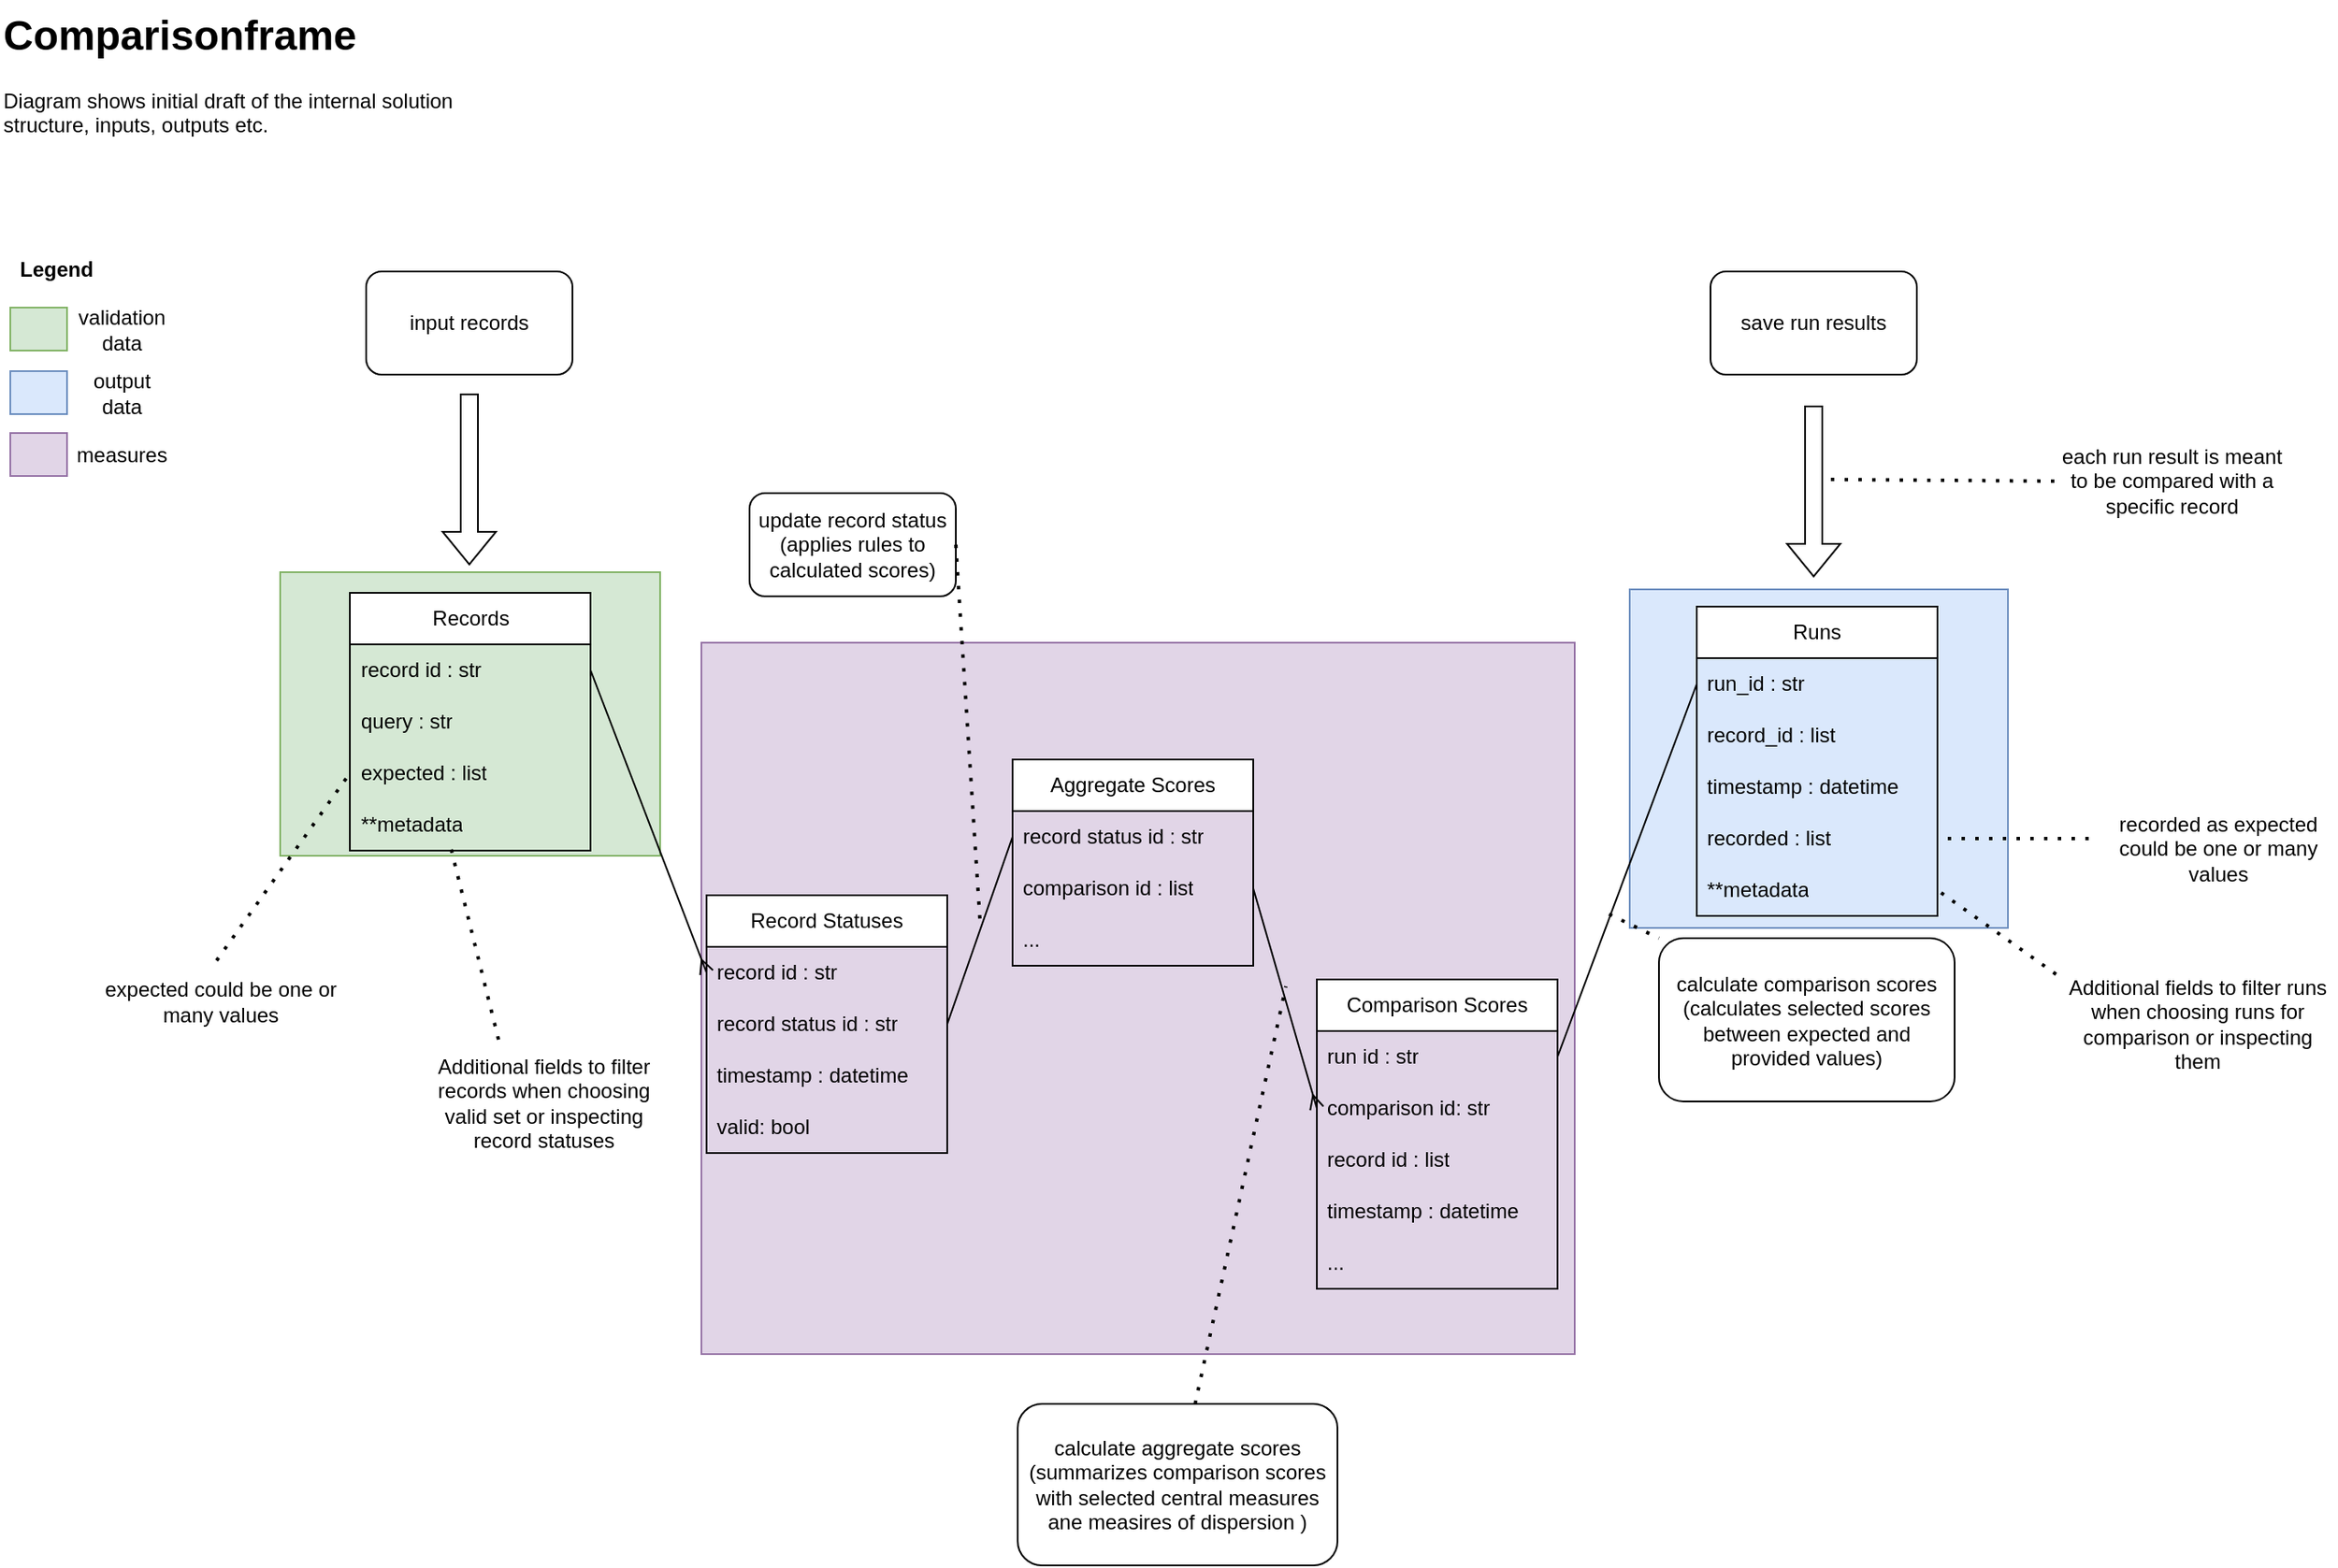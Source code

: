 <mxfile version="24.7.5">
  <diagram name="flow" id="tNR1n5y9OZlqjCuNG1ge">
    <mxGraphModel dx="2635" dy="1270" grid="0" gridSize="10" guides="1" tooltips="1" connect="1" arrows="1" fold="1" page="0" pageScale="1" pageWidth="850" pageHeight="1100" math="0" shadow="0">
      <root>
        <mxCell id="0" />
        <mxCell id="1" parent="0" />
        <mxCell id="OIBrcTe9-NFZS3mEBpfI-48" value="" style="rounded=0;whiteSpace=wrap;html=1;fillColor=#e1d5e7;strokeColor=#9673a6;" parent="1" vertex="1">
          <mxGeometry x="-598" y="30" width="508" height="414" as="geometry" />
        </mxCell>
        <mxCell id="OIBrcTe9-NFZS3mEBpfI-47" value="" style="rounded=0;whiteSpace=wrap;html=1;fillColor=#dae8fc;strokeColor=#6c8ebf;" parent="1" vertex="1">
          <mxGeometry x="-58" y="-1" width="220" height="197" as="geometry" />
        </mxCell>
        <mxCell id="OIBrcTe9-NFZS3mEBpfI-45" value="" style="rounded=0;whiteSpace=wrap;html=1;fillColor=#d5e8d4;strokeColor=#82b366;" parent="1" vertex="1">
          <mxGeometry x="-843" y="-11" width="221" height="165" as="geometry" />
        </mxCell>
        <mxCell id="OIBrcTe9-NFZS3mEBpfI-1" value="Records" style="swimlane;fontStyle=0;childLayout=stackLayout;horizontal=1;startSize=30;horizontalStack=0;resizeParent=1;resizeParentMax=0;resizeLast=0;collapsible=1;marginBottom=0;whiteSpace=wrap;html=1;" parent="1" vertex="1">
          <mxGeometry x="-802.5" y="1" width="140" height="150" as="geometry" />
        </mxCell>
        <mxCell id="OIBrcTe9-NFZS3mEBpfI-23" value="record id : str" style="text;strokeColor=none;fillColor=none;align=left;verticalAlign=middle;spacingLeft=4;spacingRight=4;overflow=hidden;points=[[0,0.5],[1,0.5]];portConstraint=eastwest;rotatable=0;whiteSpace=wrap;html=1;" parent="OIBrcTe9-NFZS3mEBpfI-1" vertex="1">
          <mxGeometry y="30" width="140" height="30" as="geometry" />
        </mxCell>
        <mxCell id="OIBrcTe9-NFZS3mEBpfI-2" value="query : str" style="text;strokeColor=none;fillColor=none;align=left;verticalAlign=middle;spacingLeft=4;spacingRight=4;overflow=hidden;points=[[0,0.5],[1,0.5]];portConstraint=eastwest;rotatable=0;whiteSpace=wrap;html=1;" parent="OIBrcTe9-NFZS3mEBpfI-1" vertex="1">
          <mxGeometry y="60" width="140" height="30" as="geometry" />
        </mxCell>
        <mxCell id="OIBrcTe9-NFZS3mEBpfI-3" value="expected : list" style="text;strokeColor=none;fillColor=none;align=left;verticalAlign=middle;spacingLeft=4;spacingRight=4;overflow=hidden;points=[[0,0.5],[1,0.5]];portConstraint=eastwest;rotatable=0;whiteSpace=wrap;html=1;" parent="OIBrcTe9-NFZS3mEBpfI-1" vertex="1">
          <mxGeometry y="90" width="140" height="30" as="geometry" />
        </mxCell>
        <mxCell id="MBPVJEblR_ISTUpEFrV3-1" value="**metadata" style="text;strokeColor=none;fillColor=none;align=left;verticalAlign=middle;spacingLeft=4;spacingRight=4;overflow=hidden;points=[[0,0.5],[1,0.5]];portConstraint=eastwest;rotatable=0;whiteSpace=wrap;html=1;" parent="OIBrcTe9-NFZS3mEBpfI-1" vertex="1">
          <mxGeometry y="120" width="140" height="30" as="geometry" />
        </mxCell>
        <mxCell id="OIBrcTe9-NFZS3mEBpfI-6" value="Aggregate Scores" style="swimlane;fontStyle=0;childLayout=stackLayout;horizontal=1;startSize=30;horizontalStack=0;resizeParent=1;resizeParentMax=0;resizeLast=0;collapsible=1;marginBottom=0;whiteSpace=wrap;html=1;" parent="1" vertex="1">
          <mxGeometry x="-417" y="98" width="140" height="120" as="geometry" />
        </mxCell>
        <mxCell id="OIBrcTe9-NFZS3mEBpfI-22" value="record status id : str" style="text;strokeColor=none;fillColor=none;align=left;verticalAlign=middle;spacingLeft=4;spacingRight=4;overflow=hidden;points=[[0,0.5],[1,0.5]];portConstraint=eastwest;rotatable=0;whiteSpace=wrap;html=1;" parent="OIBrcTe9-NFZS3mEBpfI-6" vertex="1">
          <mxGeometry y="30" width="140" height="30" as="geometry" />
        </mxCell>
        <mxCell id="OIBrcTe9-NFZS3mEBpfI-24" value="comparison id : list" style="text;strokeColor=none;fillColor=none;align=left;verticalAlign=middle;spacingLeft=4;spacingRight=4;overflow=hidden;points=[[0,0.5],[1,0.5]];portConstraint=eastwest;rotatable=0;whiteSpace=wrap;html=1;" parent="OIBrcTe9-NFZS3mEBpfI-6" vertex="1">
          <mxGeometry y="60" width="140" height="30" as="geometry" />
        </mxCell>
        <mxCell id="OIBrcTe9-NFZS3mEBpfI-9" value="..." style="text;strokeColor=none;fillColor=none;align=left;verticalAlign=middle;spacingLeft=4;spacingRight=4;overflow=hidden;points=[[0,0.5],[1,0.5]];portConstraint=eastwest;rotatable=0;whiteSpace=wrap;html=1;" parent="OIBrcTe9-NFZS3mEBpfI-6" vertex="1">
          <mxGeometry y="90" width="140" height="30" as="geometry" />
        </mxCell>
        <mxCell id="OIBrcTe9-NFZS3mEBpfI-10" value="Runs" style="swimlane;fontStyle=0;childLayout=stackLayout;horizontal=1;startSize=30;horizontalStack=0;resizeParent=1;resizeParentMax=0;resizeLast=0;collapsible=1;marginBottom=0;whiteSpace=wrap;html=1;" parent="1" vertex="1">
          <mxGeometry x="-19" y="9" width="140" height="180" as="geometry" />
        </mxCell>
        <mxCell id="OIBrcTe9-NFZS3mEBpfI-11" value="run_id : str" style="text;strokeColor=none;fillColor=none;align=left;verticalAlign=middle;spacingLeft=4;spacingRight=4;overflow=hidden;points=[[0,0.5],[1,0.5]];portConstraint=eastwest;rotatable=0;whiteSpace=wrap;html=1;" parent="OIBrcTe9-NFZS3mEBpfI-10" vertex="1">
          <mxGeometry y="30" width="140" height="30" as="geometry" />
        </mxCell>
        <mxCell id="OIBrcTe9-NFZS3mEBpfI-12" value="record_id : list" style="text;strokeColor=none;fillColor=none;align=left;verticalAlign=middle;spacingLeft=4;spacingRight=4;overflow=hidden;points=[[0,0.5],[1,0.5]];portConstraint=eastwest;rotatable=0;whiteSpace=wrap;html=1;" parent="OIBrcTe9-NFZS3mEBpfI-10" vertex="1">
          <mxGeometry y="60" width="140" height="30" as="geometry" />
        </mxCell>
        <mxCell id="OIBrcTe9-NFZS3mEBpfI-13" value="timestamp : datetime" style="text;strokeColor=none;fillColor=none;align=left;verticalAlign=middle;spacingLeft=4;spacingRight=4;overflow=hidden;points=[[0,0.5],[1,0.5]];portConstraint=eastwest;rotatable=0;whiteSpace=wrap;html=1;" parent="OIBrcTe9-NFZS3mEBpfI-10" vertex="1">
          <mxGeometry y="90" width="140" height="30" as="geometry" />
        </mxCell>
        <mxCell id="OIBrcTe9-NFZS3mEBpfI-25" value="recorded : list" style="text;strokeColor=none;fillColor=none;align=left;verticalAlign=middle;spacingLeft=4;spacingRight=4;overflow=hidden;points=[[0,0.5],[1,0.5]];portConstraint=eastwest;rotatable=0;whiteSpace=wrap;html=1;" parent="OIBrcTe9-NFZS3mEBpfI-10" vertex="1">
          <mxGeometry y="120" width="140" height="30" as="geometry" />
        </mxCell>
        <mxCell id="MBPVJEblR_ISTUpEFrV3-2" value="**metadata" style="text;strokeColor=none;fillColor=none;align=left;verticalAlign=middle;spacingLeft=4;spacingRight=4;overflow=hidden;points=[[0,0.5],[1,0.5]];portConstraint=eastwest;rotatable=0;whiteSpace=wrap;html=1;" parent="OIBrcTe9-NFZS3mEBpfI-10" vertex="1">
          <mxGeometry y="150" width="140" height="30" as="geometry" />
        </mxCell>
        <mxCell id="OIBrcTe9-NFZS3mEBpfI-14" value="Comparison Scores" style="swimlane;fontStyle=0;childLayout=stackLayout;horizontal=1;startSize=30;horizontalStack=0;resizeParent=1;resizeParentMax=0;resizeLast=0;collapsible=1;marginBottom=0;whiteSpace=wrap;html=1;" parent="1" vertex="1">
          <mxGeometry x="-240" y="226" width="140" height="180" as="geometry" />
        </mxCell>
        <mxCell id="OIBrcTe9-NFZS3mEBpfI-15" value="run id : str" style="text;strokeColor=none;fillColor=none;align=left;verticalAlign=middle;spacingLeft=4;spacingRight=4;overflow=hidden;points=[[0,0.5],[1,0.5]];portConstraint=eastwest;rotatable=0;whiteSpace=wrap;html=1;" parent="OIBrcTe9-NFZS3mEBpfI-14" vertex="1">
          <mxGeometry y="30" width="140" height="30" as="geometry" />
        </mxCell>
        <mxCell id="OIBrcTe9-NFZS3mEBpfI-40" value="comparison id: str" style="text;strokeColor=none;fillColor=none;align=left;verticalAlign=middle;spacingLeft=4;spacingRight=4;overflow=hidden;points=[[0,0.5],[1,0.5]];portConstraint=eastwest;rotatable=0;whiteSpace=wrap;html=1;" parent="OIBrcTe9-NFZS3mEBpfI-14" vertex="1">
          <mxGeometry y="60" width="140" height="30" as="geometry" />
        </mxCell>
        <mxCell id="OIBrcTe9-NFZS3mEBpfI-16" value="record id : list" style="text;strokeColor=none;fillColor=none;align=left;verticalAlign=middle;spacingLeft=4;spacingRight=4;overflow=hidden;points=[[0,0.5],[1,0.5]];portConstraint=eastwest;rotatable=0;whiteSpace=wrap;html=1;" parent="OIBrcTe9-NFZS3mEBpfI-14" vertex="1">
          <mxGeometry y="90" width="140" height="30" as="geometry" />
        </mxCell>
        <mxCell id="OIBrcTe9-NFZS3mEBpfI-44" value="timestamp : datetime" style="text;strokeColor=none;fillColor=none;align=left;verticalAlign=middle;spacingLeft=4;spacingRight=4;overflow=hidden;points=[[0,0.5],[1,0.5]];portConstraint=eastwest;rotatable=0;whiteSpace=wrap;html=1;" parent="OIBrcTe9-NFZS3mEBpfI-14" vertex="1">
          <mxGeometry y="120" width="140" height="30" as="geometry" />
        </mxCell>
        <mxCell id="OIBrcTe9-NFZS3mEBpfI-17" value="..." style="text;strokeColor=none;fillColor=none;align=left;verticalAlign=middle;spacingLeft=4;spacingRight=4;overflow=hidden;points=[[0,0.5],[1,0.5]];portConstraint=eastwest;rotatable=0;whiteSpace=wrap;html=1;" parent="OIBrcTe9-NFZS3mEBpfI-14" vertex="1">
          <mxGeometry y="150" width="140" height="30" as="geometry" />
        </mxCell>
        <mxCell id="OIBrcTe9-NFZS3mEBpfI-18" value="Record Statuses" style="swimlane;fontStyle=0;childLayout=stackLayout;horizontal=1;startSize=30;horizontalStack=0;resizeParent=1;resizeParentMax=0;resizeLast=0;collapsible=1;marginBottom=0;whiteSpace=wrap;html=1;" parent="1" vertex="1">
          <mxGeometry x="-595" y="177" width="140" height="150" as="geometry" />
        </mxCell>
        <mxCell id="OIBrcTe9-NFZS3mEBpfI-19" value="record id : str" style="text;strokeColor=none;fillColor=none;align=left;verticalAlign=middle;spacingLeft=4;spacingRight=4;overflow=hidden;points=[[0,0.5],[1,0.5]];portConstraint=eastwest;rotatable=0;whiteSpace=wrap;html=1;" parent="OIBrcTe9-NFZS3mEBpfI-18" vertex="1">
          <mxGeometry y="30" width="140" height="30" as="geometry" />
        </mxCell>
        <mxCell id="OIBrcTe9-NFZS3mEBpfI-27" value="record status id : str" style="text;strokeColor=none;fillColor=none;align=left;verticalAlign=middle;spacingLeft=4;spacingRight=4;overflow=hidden;points=[[0,0.5],[1,0.5]];portConstraint=eastwest;rotatable=0;whiteSpace=wrap;html=1;" parent="OIBrcTe9-NFZS3mEBpfI-18" vertex="1">
          <mxGeometry y="60" width="140" height="30" as="geometry" />
        </mxCell>
        <mxCell id="OIBrcTe9-NFZS3mEBpfI-8" value="timestamp : datetime" style="text;strokeColor=none;fillColor=none;align=left;verticalAlign=middle;spacingLeft=4;spacingRight=4;overflow=hidden;points=[[0,0.5],[1,0.5]];portConstraint=eastwest;rotatable=0;whiteSpace=wrap;html=1;" parent="OIBrcTe9-NFZS3mEBpfI-18" vertex="1">
          <mxGeometry y="90" width="140" height="30" as="geometry" />
        </mxCell>
        <mxCell id="OIBrcTe9-NFZS3mEBpfI-21" value="valid: bool" style="text;strokeColor=none;fillColor=none;align=left;verticalAlign=middle;spacingLeft=4;spacingRight=4;overflow=hidden;points=[[0,0.5],[1,0.5]];portConstraint=eastwest;rotatable=0;whiteSpace=wrap;html=1;" parent="OIBrcTe9-NFZS3mEBpfI-18" vertex="1">
          <mxGeometry y="120" width="140" height="30" as="geometry" />
        </mxCell>
        <mxCell id="OIBrcTe9-NFZS3mEBpfI-26" value="" style="endArrow=ERmany;html=1;rounded=0;exitX=1;exitY=0.5;exitDx=0;exitDy=0;entryX=0;entryY=0.5;entryDx=0;entryDy=0;endFill=0;" parent="1" source="OIBrcTe9-NFZS3mEBpfI-23" target="OIBrcTe9-NFZS3mEBpfI-19" edge="1">
          <mxGeometry width="50" height="50" relative="1" as="geometry">
            <mxPoint x="-664" y="391" as="sourcePoint" />
            <mxPoint x="-614" y="341" as="targetPoint" />
          </mxGeometry>
        </mxCell>
        <mxCell id="OIBrcTe9-NFZS3mEBpfI-28" value="" style="endArrow=none;html=1;rounded=0;exitX=1;exitY=0.5;exitDx=0;exitDy=0;endFill=0;entryX=0;entryY=0.5;entryDx=0;entryDy=0;" parent="1" source="OIBrcTe9-NFZS3mEBpfI-27" target="OIBrcTe9-NFZS3mEBpfI-22" edge="1">
          <mxGeometry width="50" height="50" relative="1" as="geometry">
            <mxPoint x="-227" y="221" as="sourcePoint" />
            <mxPoint x="-616" y="292" as="targetPoint" />
          </mxGeometry>
        </mxCell>
        <mxCell id="OIBrcTe9-NFZS3mEBpfI-29" value="" style="endArrow=ERmany;html=1;rounded=0;exitX=1;exitY=0.5;exitDx=0;exitDy=0;endFill=0;entryX=0;entryY=0.5;entryDx=0;entryDy=0;" parent="1" source="OIBrcTe9-NFZS3mEBpfI-24" target="OIBrcTe9-NFZS3mEBpfI-40" edge="1">
          <mxGeometry width="50" height="50" relative="1" as="geometry">
            <mxPoint x="-502" y="465" as="sourcePoint" />
            <mxPoint x="21" y="350" as="targetPoint" />
          </mxGeometry>
        </mxCell>
        <mxCell id="OIBrcTe9-NFZS3mEBpfI-30" value="input records" style="rounded=1;whiteSpace=wrap;html=1;" parent="1" vertex="1">
          <mxGeometry x="-793" y="-186" width="120" height="60" as="geometry" />
        </mxCell>
        <mxCell id="OIBrcTe9-NFZS3mEBpfI-31" value="" style="shape=flexArrow;endArrow=classic;html=1;rounded=0;" parent="1" edge="1">
          <mxGeometry width="50" height="50" relative="1" as="geometry">
            <mxPoint x="-733" y="-115" as="sourcePoint" />
            <mxPoint x="-733" y="-15" as="targetPoint" />
          </mxGeometry>
        </mxCell>
        <mxCell id="OIBrcTe9-NFZS3mEBpfI-32" value="save run results" style="rounded=1;whiteSpace=wrap;html=1;" parent="1" vertex="1">
          <mxGeometry x="-11" y="-186" width="120" height="60" as="geometry" />
        </mxCell>
        <mxCell id="OIBrcTe9-NFZS3mEBpfI-34" value="" style="endArrow=none;dashed=1;html=1;dashPattern=1 3;strokeWidth=2;rounded=0;" parent="1" source="OIBrcTe9-NFZS3mEBpfI-35" edge="1">
          <mxGeometry width="50" height="50" relative="1" as="geometry">
            <mxPoint x="-913" y="201" as="sourcePoint" />
            <mxPoint x="-258" y="230" as="targetPoint" />
          </mxGeometry>
        </mxCell>
        <mxCell id="OIBrcTe9-NFZS3mEBpfI-35" value="calculate aggregate scores&lt;div&gt;(summarizes comparison scores with selected central measures ane measires of dispersion )&lt;/div&gt;" style="rounded=1;whiteSpace=wrap;html=1;" parent="1" vertex="1">
          <mxGeometry x="-414" y="473" width="186" height="94" as="geometry" />
        </mxCell>
        <mxCell id="OIBrcTe9-NFZS3mEBpfI-36" value="update record status&lt;div&gt;(applies rules to calculated scores)&lt;/div&gt;" style="rounded=1;whiteSpace=wrap;html=1;" parent="1" vertex="1">
          <mxGeometry x="-570" y="-57" width="120" height="60" as="geometry" />
        </mxCell>
        <mxCell id="OIBrcTe9-NFZS3mEBpfI-37" value="" style="endArrow=none;dashed=1;html=1;dashPattern=1 3;strokeWidth=2;rounded=0;exitX=1;exitY=0.5;exitDx=0;exitDy=0;" parent="1" source="OIBrcTe9-NFZS3mEBpfI-36" edge="1">
          <mxGeometry width="50" height="50" relative="1" as="geometry">
            <mxPoint x="-703" y="234.5" as="sourcePoint" />
            <mxPoint x="-436" y="191" as="targetPoint" />
          </mxGeometry>
        </mxCell>
        <mxCell id="OIBrcTe9-NFZS3mEBpfI-38" value="" style="endArrow=none;html=1;rounded=0;entryX=1;entryY=0.5;entryDx=0;entryDy=0;exitX=0;exitY=0.5;exitDx=0;exitDy=0;startArrow=none;startFill=0;" parent="1" source="OIBrcTe9-NFZS3mEBpfI-11" target="OIBrcTe9-NFZS3mEBpfI-15" edge="1">
          <mxGeometry width="50" height="50" relative="1" as="geometry">
            <mxPoint x="17" y="188" as="sourcePoint" />
            <mxPoint x="67" y="138" as="targetPoint" />
          </mxGeometry>
        </mxCell>
        <mxCell id="OIBrcTe9-NFZS3mEBpfI-39" value="&lt;h1 style=&quot;margin-top: 0px;&quot;&gt;Comparisonframe&lt;/h1&gt;&lt;p&gt;Diagram shows initial draft of the internal solution structure, inputs, outputs etc.&lt;/p&gt;" style="text;html=1;whiteSpace=wrap;overflow=hidden;rounded=0;" parent="1" vertex="1">
          <mxGeometry x="-1006" y="-344" width="307" height="136" as="geometry" />
        </mxCell>
        <mxCell id="OIBrcTe9-NFZS3mEBpfI-41" value="calculate comparison scores&lt;div&gt;(calculates selected scores between expected and provided values)&lt;/div&gt;" style="rounded=1;whiteSpace=wrap;html=1;" parent="1" vertex="1">
          <mxGeometry x="-41" y="202" width="172" height="95" as="geometry" />
        </mxCell>
        <mxCell id="OIBrcTe9-NFZS3mEBpfI-42" value="" style="endArrow=none;dashed=1;html=1;dashPattern=1 3;strokeWidth=2;rounded=0;entryX=0;entryY=0;entryDx=0;entryDy=0;" parent="1" target="OIBrcTe9-NFZS3mEBpfI-41" edge="1">
          <mxGeometry width="50" height="50" relative="1" as="geometry">
            <mxPoint x="-70" y="188" as="sourcePoint" />
            <mxPoint x="-214" y="-28" as="targetPoint" />
          </mxGeometry>
        </mxCell>
        <mxCell id="OIBrcTe9-NFZS3mEBpfI-43" value="" style="shape=flexArrow;endArrow=classic;html=1;rounded=0;" parent="1" edge="1">
          <mxGeometry width="50" height="50" relative="1" as="geometry">
            <mxPoint x="49" y="-108" as="sourcePoint" />
            <mxPoint x="49" y="-8" as="targetPoint" />
          </mxGeometry>
        </mxCell>
        <mxCell id="OIBrcTe9-NFZS3mEBpfI-49" value="" style="rounded=0;whiteSpace=wrap;html=1;fillColor=#d5e8d4;strokeColor=#82b366;" parent="1" vertex="1">
          <mxGeometry x="-1000" y="-165" width="33" height="25" as="geometry" />
        </mxCell>
        <mxCell id="OIBrcTe9-NFZS3mEBpfI-50" value="&lt;b&gt;Legend&lt;/b&gt;" style="text;html=1;align=center;verticalAlign=middle;whiteSpace=wrap;rounded=0;" parent="1" vertex="1">
          <mxGeometry x="-1003" y="-202" width="60" height="30" as="geometry" />
        </mxCell>
        <mxCell id="OIBrcTe9-NFZS3mEBpfI-51" value="validation data" style="text;html=1;align=center;verticalAlign=middle;whiteSpace=wrap;rounded=0;" parent="1" vertex="1">
          <mxGeometry x="-965" y="-167" width="60" height="30" as="geometry" />
        </mxCell>
        <mxCell id="OIBrcTe9-NFZS3mEBpfI-52" value="" style="rounded=0;whiteSpace=wrap;html=1;fillColor=#dae8fc;strokeColor=#6c8ebf;" parent="1" vertex="1">
          <mxGeometry x="-1000" y="-128" width="33" height="25" as="geometry" />
        </mxCell>
        <mxCell id="OIBrcTe9-NFZS3mEBpfI-53" value="output data" style="text;html=1;align=center;verticalAlign=middle;whiteSpace=wrap;rounded=0;" parent="1" vertex="1">
          <mxGeometry x="-965" y="-130" width="60" height="30" as="geometry" />
        </mxCell>
        <mxCell id="OIBrcTe9-NFZS3mEBpfI-54" value="" style="rounded=0;whiteSpace=wrap;html=1;fillColor=#e1d5e7;strokeColor=#9673a6;" parent="1" vertex="1">
          <mxGeometry x="-1000" y="-92" width="33" height="25" as="geometry" />
        </mxCell>
        <mxCell id="OIBrcTe9-NFZS3mEBpfI-55" value="measures" style="text;html=1;align=center;verticalAlign=middle;whiteSpace=wrap;rounded=0;" parent="1" vertex="1">
          <mxGeometry x="-965" y="-94" width="60" height="30" as="geometry" />
        </mxCell>
        <mxCell id="OIBrcTe9-NFZS3mEBpfI-60" value="" style="endArrow=none;dashed=1;html=1;dashPattern=1 3;strokeWidth=2;rounded=0;entryX=0;entryY=0.5;entryDx=0;entryDy=0;" parent="1" target="OIBrcTe9-NFZS3mEBpfI-3" edge="1">
          <mxGeometry width="50" height="50" relative="1" as="geometry">
            <mxPoint x="-880" y="215" as="sourcePoint" />
            <mxPoint x="-858" y="236.5" as="targetPoint" />
          </mxGeometry>
        </mxCell>
        <mxCell id="OIBrcTe9-NFZS3mEBpfI-62" value="expected could be one or many values" style="text;html=1;align=center;verticalAlign=middle;whiteSpace=wrap;rounded=0;" parent="1" vertex="1">
          <mxGeometry x="-946" y="218" width="137" height="42" as="geometry" />
        </mxCell>
        <mxCell id="OIBrcTe9-NFZS3mEBpfI-63" value="each run result is meant to be compared with a specific record" style="text;html=1;align=center;verticalAlign=middle;whiteSpace=wrap;rounded=0;" parent="1" vertex="1">
          <mxGeometry x="189" y="-85" width="137" height="42" as="geometry" />
        </mxCell>
        <mxCell id="OIBrcTe9-NFZS3mEBpfI-64" value="" style="endArrow=none;dashed=1;html=1;dashPattern=1 3;strokeWidth=2;rounded=0;exitX=0;exitY=0.5;exitDx=0;exitDy=0;" parent="1" source="OIBrcTe9-NFZS3mEBpfI-63" edge="1">
          <mxGeometry width="50" height="50" relative="1" as="geometry">
            <mxPoint x="255" y="61" as="sourcePoint" />
            <mxPoint x="57" y="-65" as="targetPoint" />
          </mxGeometry>
        </mxCell>
        <mxCell id="OIBrcTe9-NFZS3mEBpfI-65" value="" style="endArrow=none;dashed=1;html=1;dashPattern=1 3;strokeWidth=2;rounded=0;entryX=1;entryY=0.5;entryDx=0;entryDy=0;" parent="1" target="OIBrcTe9-NFZS3mEBpfI-25" edge="1">
          <mxGeometry width="50" height="50" relative="1" as="geometry">
            <mxPoint x="209" y="144" as="sourcePoint" />
            <mxPoint x="338" y="157" as="targetPoint" />
          </mxGeometry>
        </mxCell>
        <mxCell id="OIBrcTe9-NFZS3mEBpfI-66" value="recorded as expected could be one or many values" style="text;html=1;align=center;verticalAlign=middle;whiteSpace=wrap;rounded=0;" parent="1" vertex="1">
          <mxGeometry x="216" y="129" width="137" height="42" as="geometry" />
        </mxCell>
        <mxCell id="MBPVJEblR_ISTUpEFrV3-3" value="Additional fields to filter records when choosing valid set or inspecting record statuses" style="text;html=1;align=center;verticalAlign=middle;whiteSpace=wrap;rounded=0;" parent="1" vertex="1">
          <mxGeometry x="-753" y="268" width="127" height="59" as="geometry" />
        </mxCell>
        <mxCell id="MBPVJEblR_ISTUpEFrV3-4" value="" style="endArrow=none;dashed=1;html=1;dashPattern=1 3;strokeWidth=2;rounded=0;entryX=0.418;entryY=0.917;entryDx=0;entryDy=0;entryPerimeter=0;" parent="1" target="MBPVJEblR_ISTUpEFrV3-1" edge="1">
          <mxGeometry width="50" height="50" relative="1" as="geometry">
            <mxPoint x="-716" y="261" as="sourcePoint" />
            <mxPoint x="-681" y="184" as="targetPoint" />
          </mxGeometry>
        </mxCell>
        <mxCell id="MBPVJEblR_ISTUpEFrV3-5" value="Additional fields to filter runs when choosing runs for comparison or inspecting them" style="text;html=1;align=center;verticalAlign=middle;whiteSpace=wrap;rounded=0;" parent="1" vertex="1">
          <mxGeometry x="195" y="228" width="155" height="48" as="geometry" />
        </mxCell>
        <mxCell id="MBPVJEblR_ISTUpEFrV3-7" value="" style="endArrow=none;dashed=1;html=1;dashPattern=1 3;strokeWidth=2;rounded=0;entryX=1;entryY=0.5;entryDx=0;entryDy=0;" parent="1" target="MBPVJEblR_ISTUpEFrV3-2" edge="1">
          <mxGeometry width="50" height="50" relative="1" as="geometry">
            <mxPoint x="190" y="223" as="sourcePoint" />
            <mxPoint x="124" y="193" as="targetPoint" />
          </mxGeometry>
        </mxCell>
      </root>
    </mxGraphModel>
  </diagram>
</mxfile>
